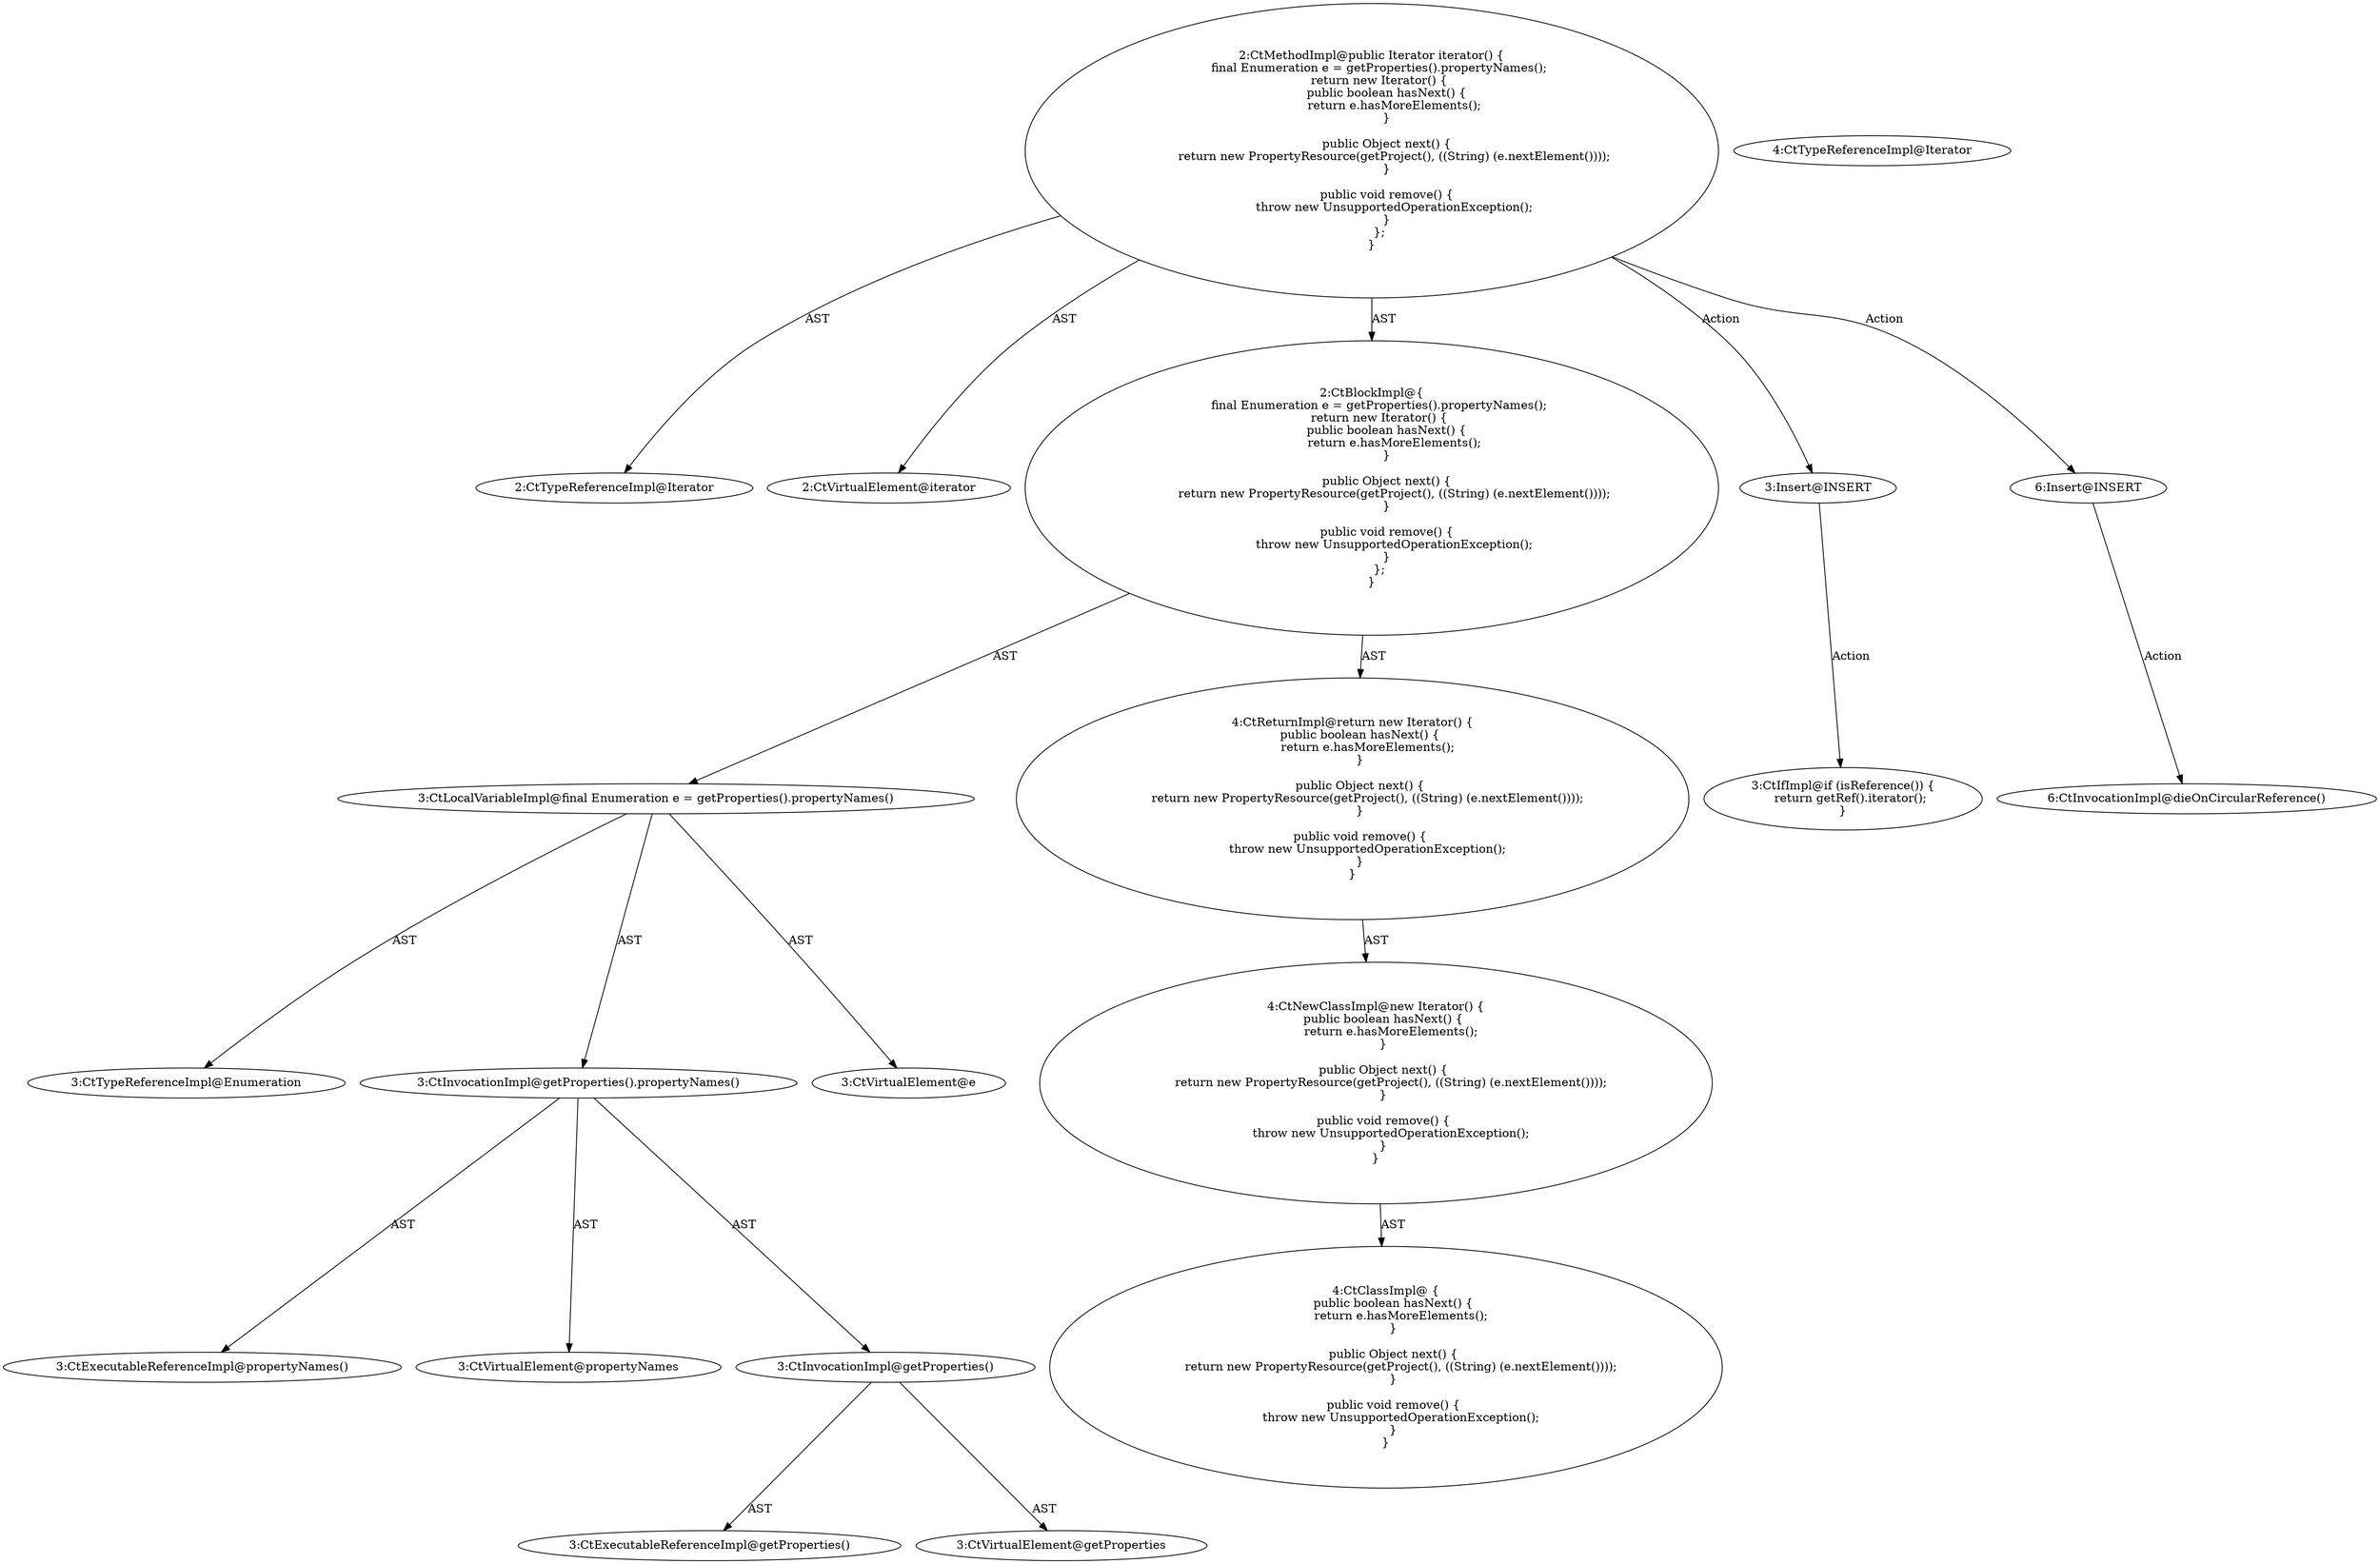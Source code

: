 digraph "iterator#?" {
0 [label="2:CtTypeReferenceImpl@Iterator" shape=ellipse]
1 [label="2:CtVirtualElement@iterator" shape=ellipse]
2 [label="3:CtTypeReferenceImpl@Enumeration" shape=ellipse]
3 [label="3:CtExecutableReferenceImpl@propertyNames()" shape=ellipse]
4 [label="3:CtVirtualElement@propertyNames" shape=ellipse]
5 [label="3:CtExecutableReferenceImpl@getProperties()" shape=ellipse]
6 [label="3:CtVirtualElement@getProperties" shape=ellipse]
7 [label="3:CtInvocationImpl@getProperties()" shape=ellipse]
8 [label="3:CtInvocationImpl@getProperties().propertyNames()" shape=ellipse]
9 [label="3:CtVirtualElement@e" shape=ellipse]
10 [label="3:CtLocalVariableImpl@final Enumeration e = getProperties().propertyNames()" shape=ellipse]
11 [label="4:CtTypeReferenceImpl@Iterator" shape=ellipse]
12 [label="4:CtNewClassImpl@new Iterator() \{
    public boolean hasNext() \{
        return e.hasMoreElements();
    \}

    public Object next() \{
        return new PropertyResource(getProject(), ((String) (e.nextElement())));
    \}

    public void remove() \{
        throw new UnsupportedOperationException();
    \}
\}" shape=ellipse]
13 [label="4:CtClassImpl@ \{
    public boolean hasNext() \{
        return e.hasMoreElements();
    \}

    public Object next() \{
        return new PropertyResource(getProject(), ((String) (e.nextElement())));
    \}

    public void remove() \{
        throw new UnsupportedOperationException();
    \}
\}" shape=ellipse]
14 [label="4:CtReturnImpl@return new Iterator() \{
    public boolean hasNext() \{
        return e.hasMoreElements();
    \}

    public Object next() \{
        return new PropertyResource(getProject(), ((String) (e.nextElement())));
    \}

    public void remove() \{
        throw new UnsupportedOperationException();
    \}
\}" shape=ellipse]
15 [label="2:CtBlockImpl@\{
    final Enumeration e = getProperties().propertyNames();
    return new Iterator() \{
        public boolean hasNext() \{
            return e.hasMoreElements();
        \}

        public Object next() \{
            return new PropertyResource(getProject(), ((String) (e.nextElement())));
        \}

        public void remove() \{
            throw new UnsupportedOperationException();
        \}
    \};
\}" shape=ellipse]
16 [label="2:CtMethodImpl@public Iterator iterator() \{
    final Enumeration e = getProperties().propertyNames();
    return new Iterator() \{
        public boolean hasNext() \{
            return e.hasMoreElements();
        \}

        public Object next() \{
            return new PropertyResource(getProject(), ((String) (e.nextElement())));
        \}

        public void remove() \{
            throw new UnsupportedOperationException();
        \}
    \};
\}" shape=ellipse]
17 [label="3:Insert@INSERT" shape=ellipse]
18 [label="3:CtIfImpl@if (isReference()) \{
    return getRef().iterator();
\}" shape=ellipse]
19 [label="6:Insert@INSERT" shape=ellipse]
20 [label="6:CtInvocationImpl@dieOnCircularReference()" shape=ellipse]
7 -> 6 [label="AST"];
7 -> 5 [label="AST"];
8 -> 4 [label="AST"];
8 -> 7 [label="AST"];
8 -> 3 [label="AST"];
10 -> 9 [label="AST"];
10 -> 2 [label="AST"];
10 -> 8 [label="AST"];
12 -> 13 [label="AST"];
14 -> 12 [label="AST"];
15 -> 10 [label="AST"];
15 -> 14 [label="AST"];
16 -> 1 [label="AST"];
16 -> 0 [label="AST"];
16 -> 15 [label="AST"];
16 -> 17 [label="Action"];
16 -> 19 [label="Action"];
17 -> 18 [label="Action"];
19 -> 20 [label="Action"];
}